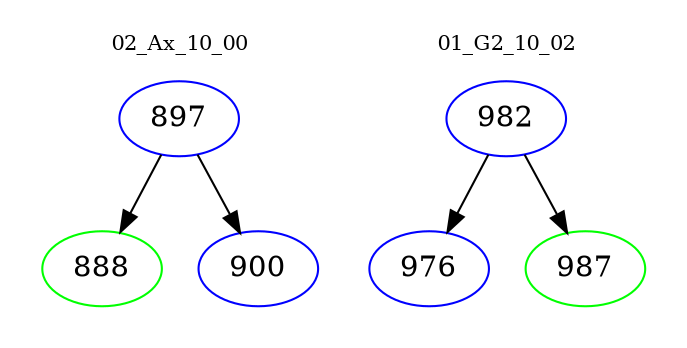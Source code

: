 digraph{
subgraph cluster_0 {
color = white
label = "02_Ax_10_00";
fontsize=10;
T0_897 [label="897", color="blue"]
T0_897 -> T0_888 [color="black"]
T0_888 [label="888", color="green"]
T0_897 -> T0_900 [color="black"]
T0_900 [label="900", color="blue"]
}
subgraph cluster_1 {
color = white
label = "01_G2_10_02";
fontsize=10;
T1_982 [label="982", color="blue"]
T1_982 -> T1_976 [color="black"]
T1_976 [label="976", color="blue"]
T1_982 -> T1_987 [color="black"]
T1_987 [label="987", color="green"]
}
}
